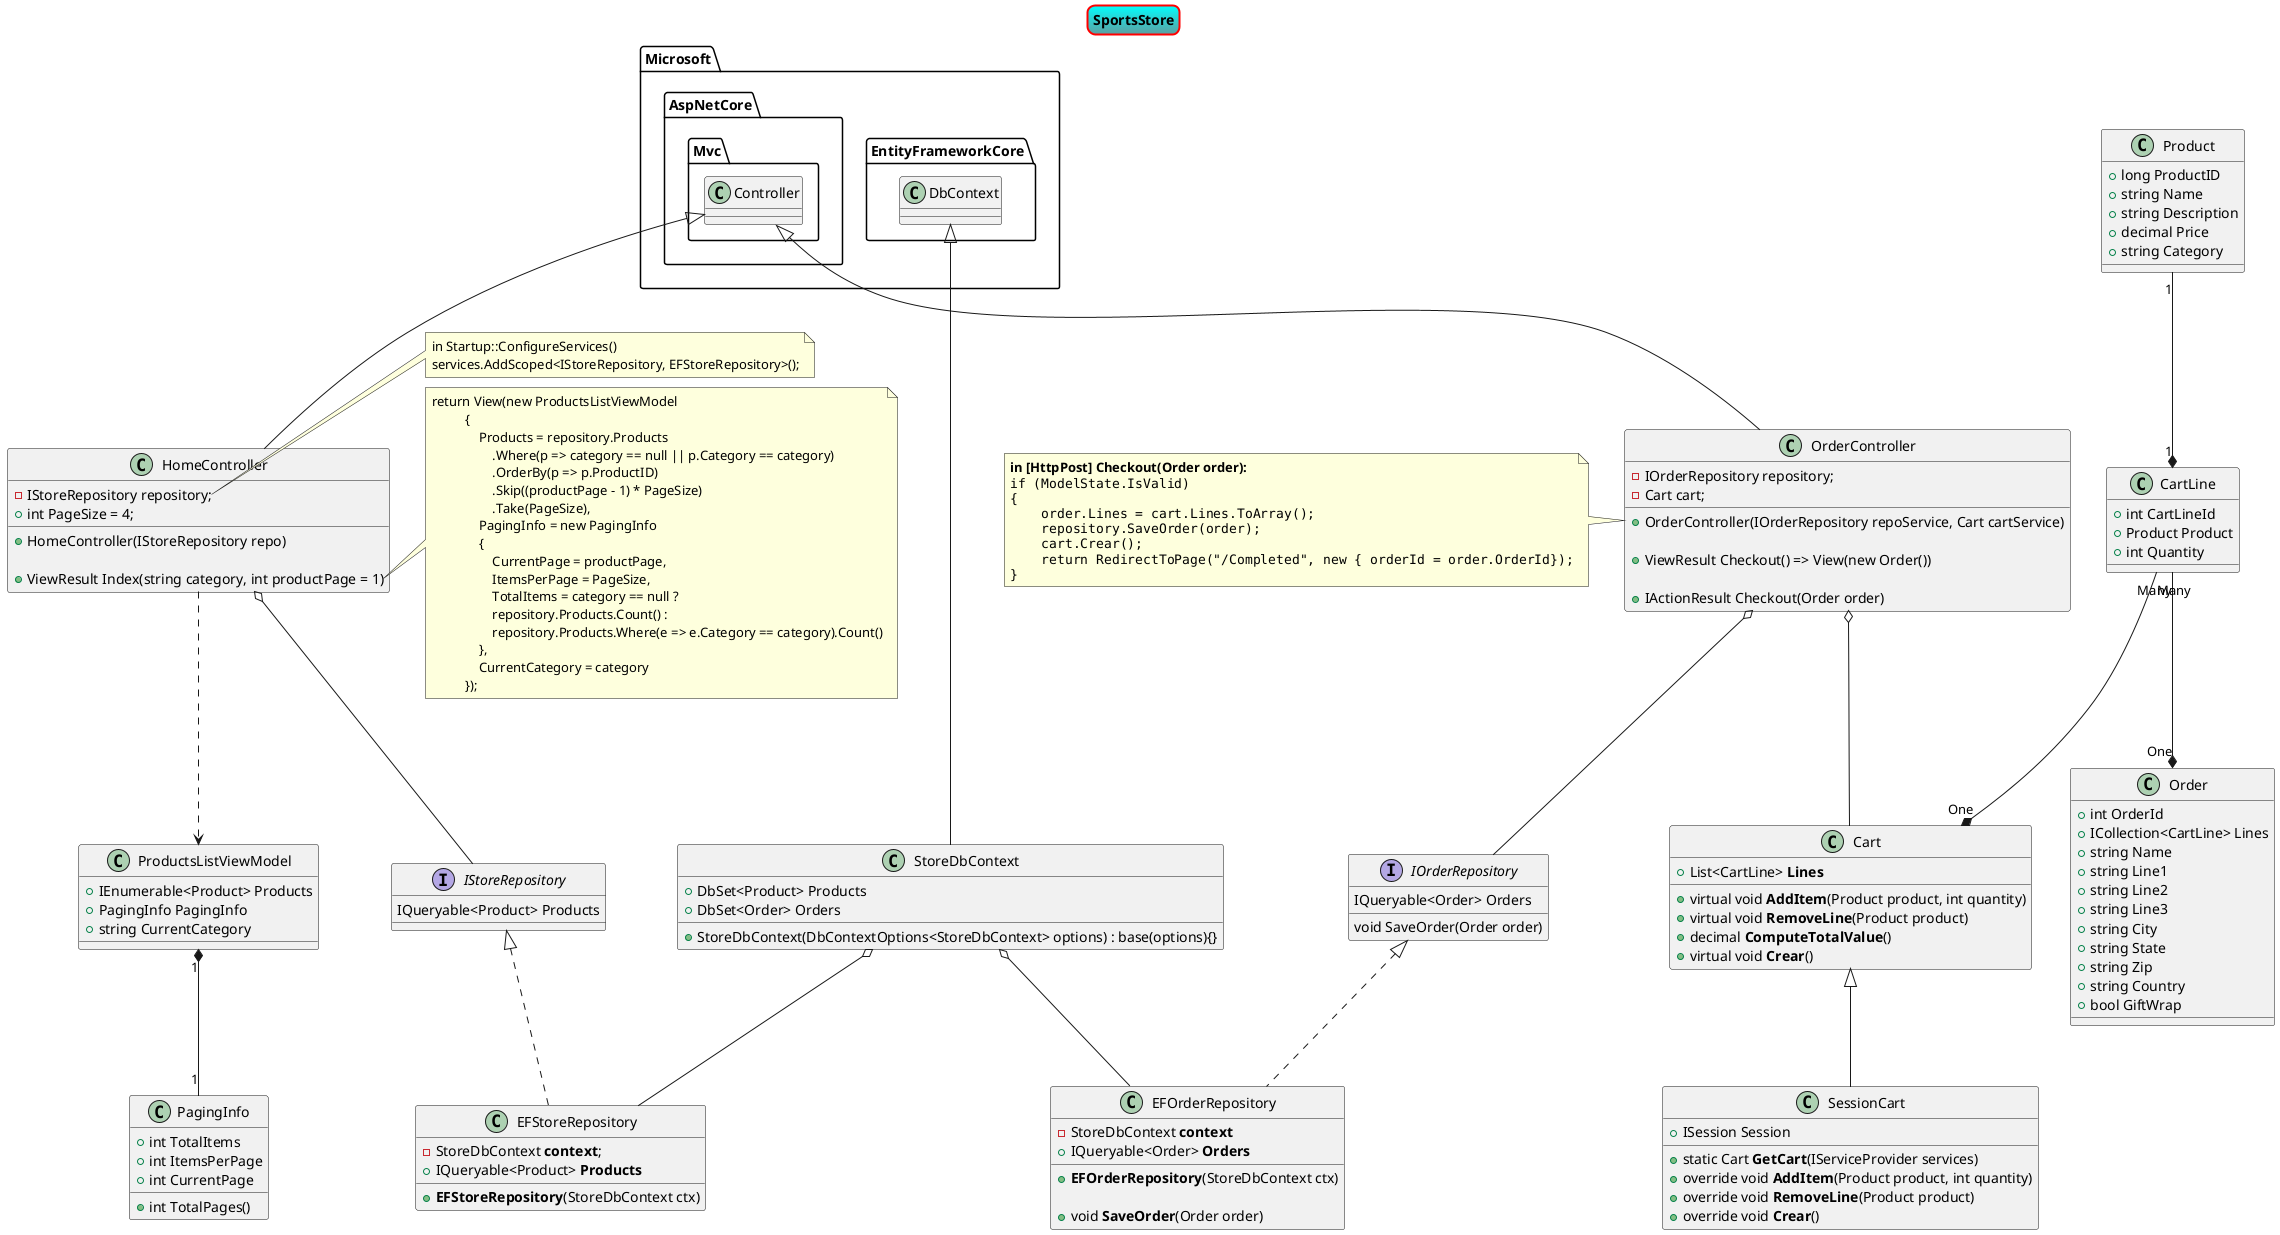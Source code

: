 @startuml SportsStore

skinparam titleBorderRoundCorner 15
skinparam titleBorderThickness 2
skinparam titleBorderColor red
skinparam titleBackgroundColor Aqua-CadetBlue

title SportsStore

class Product {
    + long ProductID
    + string Name
    + string Description
    + decimal Price
    + string Category
}

class Order {
    + int OrderId
    + ICollection<CartLine> Lines
    + string Name
    + string Line1
    + string Line2
    + string Line3
    + string City
    + string State
    + string Zip
    + string Country
    + bool GiftWrap
}

CartLine "Many" --* "One" Order
'Cart -- Order : Lines

class CartLine
{
    + int CartLineId
    + Product Product
    + int Quantity
}

Product "1" --* "1" CartLine 

class Cart
{
    + List<CartLine> <b>Lines</b>
    + virtual void <b>AddItem</b>(Product product, int quantity)
    + virtual void <b>RemoveLine</b>(Product product)
    + decimal <b>ComputeTotalValue</b>()
    + virtual void <b>Crear</b>()
}

class SessionCart
{
    + ISession Session
    + static Cart <b>GetCart</b>(IServiceProvider services)
    + override void <b>AddItem</b>(Product product, int quantity)
    + override void <b>RemoveLine</b>(Product product)
    + override void <b>Crear</b>()
}

Cart <|-- SessionCart
CartLine "Many" --* "One" Cart

class StoreDbContext
{
    + StoreDbContext(DbContextOptions<StoreDbContext> options) : base(options){}
    + DbSet<Product> Products
    + DbSet<Order> Orders
}

Microsoft.EntityFrameworkCore.DbContext <|-- StoreDbContext

interface IOrderRepository
{
    IQueryable<Order> Orders 
    void SaveOrder(Order order)
}

class EFOrderRepository
{
    - StoreDbContext <b>context</b>
    + IQueryable<Order> <b>Orders</b>
    + <b>EFOrderRepository</b>(StoreDbContext ctx)
    
    + void <b>SaveOrder</b>(Order order)
}
IOrderRepository <|.. EFOrderRepository
StoreDbContext o-- EFOrderRepository

interface IStoreRepository
{
    IQueryable<Product> Products
}

class EFStoreRepository
{
    - StoreDbContext <b>context</b>;
    + <b>EFStoreRepository</b>(StoreDbContext ctx)
    + IQueryable<Product> <b>Products</b>
}
IStoreRepository <|.. EFStoreRepository
StoreDbContext o-- EFStoreRepository

class PagingInfo
{
    + int TotalItems
    + int ItemsPerPage
    + int CurrentPage
    + int TotalPages()
}

class ProductsListViewModel
{
    + IEnumerable<Product> Products
    + PagingInfo PagingInfo 
    + string CurrentCategory 
}

ProductsListViewModel "1" *-- "1" PagingInfo


class HomeController
{
    - IStoreRepository repository;
    + int PageSize = 4;

    + HomeController(IStoreRepository repo)

    + ViewResult Index(string category, int productPage = 1) 
}

Microsoft.AspNetCore.Mvc.Controller <|-- HomeController
HomeController ..> ProductsListViewModel
HomeController o-- IStoreRepository

note right of HomeController::repository
  in Startup::ConfigureServices()
  services.AddScoped<IStoreRepository, EFStoreRepository>();
end note

note right of HomeController::Index
  return View(new ProductsListViewModel
            {
                Products = repository.Products
                    .Where(p => category == null || p.Category == category)
                    .OrderBy(p => p.ProductID)
                    .Skip((productPage - 1) * PageSize)
                    .Take(PageSize),
                PagingInfo = new PagingInfo
                {
                    CurrentPage = productPage,
                    ItemsPerPage = PageSize,
                    TotalItems = category == null ? 
                    repository.Products.Count() :
                    repository.Products.Where(e => e.Category == category).Count()
                },
                CurrentCategory = category
            });
end note


class OrderController
{
    - IOrderRepository repository;
    - Cart cart;
    + OrderController(IOrderRepository repoService, Cart cartService)

    + ViewResult Checkout() => View(new Order())

    /'HttpPost'/
    + IActionResult Checkout(Order order)
}

Microsoft.AspNetCore.Mvc.Controller <|-- OrderController
OrderController  o-- IOrderRepository
OrderController o-- Cart

note left of OrderController
    <b>in [HttpPost] Checkout(Order order):</b>
    <code>
    if (ModelState.IsValid)
    {
        order.Lines = cart.Lines.ToArray();
        repository.SaveOrder(order);
        cart.Crear();
        return RedirectToPage("/Completed", new { orderId = order.OrderId});
    }
    </code>
end note

@end SportsStore